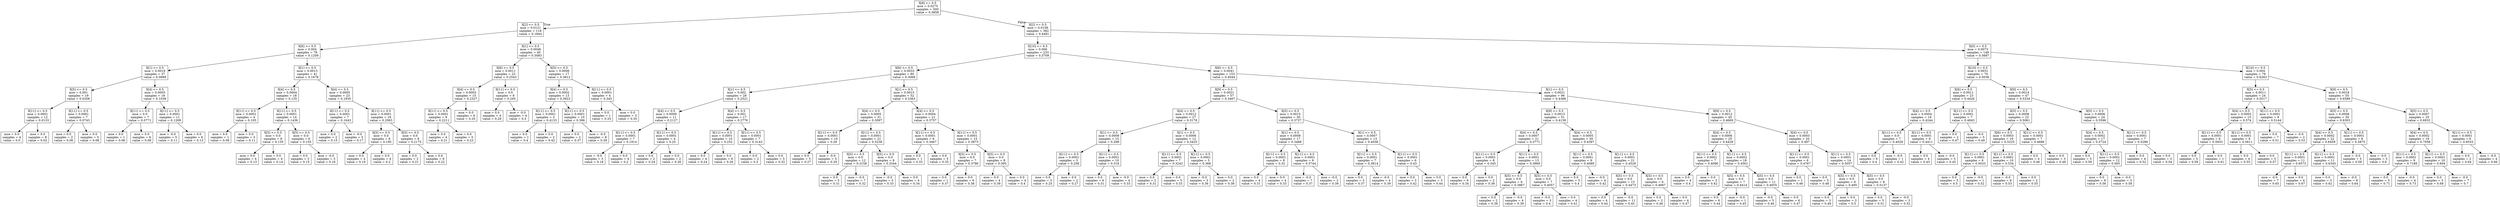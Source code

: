 digraph Tree {
node [shape=box] ;
0 [label="X[8] <= 0.5\nmse = 0.0275\nsamples = 500\nvalue = 0.3858"] ;
1 [label="X[2] <= 0.5\nmse = 0.0121\nsamples = 118\nvalue = 0.1844"] ;
0 -> 1 [labeldistance=2.5, labelangle=45, headlabel="True"] ;
2 [label="X[6] <= 0.5\nmse = 0.004\nsamples = 78\nvalue = 0.1209"] ;
1 -> 2 ;
3 [label="X[1] <= 0.5\nmse = 0.0019\nsamples = 37\nvalue = 0.0689"] ;
2 -> 3 ;
4 [label="X[5] <= 0.5\nmse = 0.001\nsamples = 19\nvalue = 0.0358"] ;
3 -> 4 ;
5 [label="X[11] <= 0.5\nmse = 0.0001\nsamples = 12\nvalue = 0.0133"] ;
4 -> 5 ;
6 [label="mse = 0.0\nsamples = 4\nvalue = 0.0"] ;
5 -> 6 ;
7 [label="mse = 0.0\nsamples = 8\nvalue = 0.02"] ;
5 -> 7 ;
8 [label="X[11] <= 0.5\nmse = 0.0001\nsamples = 7\nvalue = 0.0743"] ;
4 -> 8 ;
9 [label="mse = 0.0\nsamples = 2\nvalue = 0.06"] ;
8 -> 9 ;
10 [label="mse = 0.0\nsamples = 5\nvalue = 0.08"] ;
8 -> 10 ;
11 [label="X[4] <= 0.5\nmse = 0.0005\nsamples = 18\nvalue = 0.1039"] ;
3 -> 11 ;
12 [label="X[11] <= 0.5\nmse = 0.0\nsamples = 7\nvalue = 0.0771"] ;
11 -> 12 ;
13 [label="mse = 0.0\nsamples = 1\nvalue = 0.06"] ;
12 -> 13 ;
14 [label="mse = 0.0\nsamples = 6\nvalue = 0.08"] ;
12 -> 14 ;
15 [label="X[11] <= 0.5\nmse = 0.0001\nsamples = 11\nvalue = 0.1209"] ;
11 -> 15 ;
16 [label="mse = -0.0\nsamples = 5\nvalue = 0.11"] ;
15 -> 16 ;
17 [label="mse = 0.0\nsamples = 6\nvalue = 0.13"] ;
15 -> 17 ;
18 [label="X[1] <= 0.5\nmse = 0.0013\nsamples = 41\nvalue = 0.1678"] ;
2 -> 18 ;
19 [label="X[4] <= 0.5\nmse = 0.0004\nsamples = 18\nvalue = 0.135"] ;
18 -> 19 ;
20 [label="X[11] <= 0.5\nmse = 0.0001\nsamples = 4\nvalue = 0.105"] ;
19 -> 20 ;
21 [label="mse = 0.0\nsamples = 1\nvalue = 0.09"] ;
20 -> 21 ;
22 [label="mse = 0.0\nsamples = 3\nvalue = 0.11"] ;
20 -> 22 ;
23 [label="X[11] <= 0.5\nmse = 0.0001\nsamples = 14\nvalue = 0.1436"] ;
19 -> 23 ;
24 [label="X[5] <= 0.5\nmse = 0.0\nsamples = 8\nvalue = 0.135"] ;
23 -> 24 ;
25 [label="mse = 0.0\nsamples = 4\nvalue = 0.13"] ;
24 -> 25 ;
26 [label="mse = 0.0\nsamples = 4\nvalue = 0.14"] ;
24 -> 26 ;
27 [label="X[5] <= 0.5\nmse = 0.0\nsamples = 6\nvalue = 0.155"] ;
23 -> 27 ;
28 [label="mse = 0.0\nsamples = 3\nvalue = 0.15"] ;
27 -> 28 ;
29 [label="mse = -0.0\nsamples = 3\nvalue = 0.16"] ;
27 -> 29 ;
30 [label="X[4] <= 0.5\nmse = 0.0005\nsamples = 23\nvalue = 0.1935"] ;
18 -> 30 ;
31 [label="X[11] <= 0.5\nmse = 0.0001\nsamples = 7\nvalue = 0.1643"] ;
30 -> 31 ;
32 [label="mse = 0.0\nsamples = 2\nvalue = 0.15"] ;
31 -> 32 ;
33 [label="mse = -0.0\nsamples = 5\nvalue = 0.17"] ;
31 -> 33 ;
34 [label="X[11] <= 0.5\nmse = 0.0001\nsamples = 16\nvalue = 0.2063"] ;
30 -> 34 ;
35 [label="X[5] <= 0.5\nmse = 0.0\nsamples = 8\nvalue = 0.195"] ;
34 -> 35 ;
36 [label="mse = 0.0\nsamples = 4\nvalue = 0.19"] ;
35 -> 36 ;
37 [label="mse = 0.0\nsamples = 4\nvalue = 0.2"] ;
35 -> 37 ;
38 [label="X[5] <= 0.5\nmse = 0.0\nsamples = 8\nvalue = 0.2175"] ;
34 -> 38 ;
39 [label="mse = 0.0\nsamples = 2\nvalue = 0.21"] ;
38 -> 39 ;
40 [label="mse = 0.0\nsamples = 6\nvalue = 0.22"] ;
38 -> 40 ;
41 [label="X[1] <= 0.5\nmse = 0.0048\nsamples = 40\nvalue = 0.3083"] ;
1 -> 41 ;
42 [label="X[6] <= 0.5\nmse = 0.0011\nsamples = 23\nvalue = 0.2543"] ;
41 -> 42 ;
43 [label="X[4] <= 0.5\nmse = 0.0003\nsamples = 15\nvalue = 0.2327"] ;
42 -> 43 ;
44 [label="X[11] <= 0.5\nmse = 0.0001\nsamples = 9\nvalue = 0.2211"] ;
43 -> 44 ;
45 [label="mse = 0.0\nsamples = 4\nvalue = 0.21"] ;
44 -> 45 ;
46 [label="mse = 0.0\nsamples = 5\nvalue = 0.23"] ;
44 -> 46 ;
47 [label="mse = 0.0\nsamples = 6\nvalue = 0.25"] ;
43 -> 47 ;
48 [label="X[11] <= 0.5\nmse = 0.0\nsamples = 8\nvalue = 0.295"] ;
42 -> 48 ;
49 [label="mse = 0.0\nsamples = 4\nvalue = 0.29"] ;
48 -> 49 ;
50 [label="mse = -0.0\nsamples = 4\nvalue = 0.3"] ;
48 -> 50 ;
51 [label="X[5] <= 0.5\nmse = 0.0006\nsamples = 17\nvalue = 0.3812"] ;
41 -> 51 ;
52 [label="X[4] <= 0.5\nmse = 0.0002\nsamples = 13\nvalue = 0.3923"] ;
51 -> 52 ;
53 [label="X[11] <= 0.5\nmse = 0.0001\nsamples = 3\nvalue = 0.4133"] ;
52 -> 53 ;
54 [label="mse = 0.0\nsamples = 1\nvalue = 0.4"] ;
53 -> 54 ;
55 [label="mse = 0.0\nsamples = 2\nvalue = 0.42"] ;
53 -> 55 ;
56 [label="X[11] <= 0.5\nmse = 0.0001\nsamples = 10\nvalue = 0.386"] ;
52 -> 56 ;
57 [label="mse = 0.0\nsamples = 2\nvalue = 0.37"] ;
56 -> 57 ;
58 [label="mse = -0.0\nsamples = 8\nvalue = 0.39"] ;
56 -> 58 ;
59 [label="X[11] <= 0.5\nmse = 0.0001\nsamples = 4\nvalue = 0.345"] ;
51 -> 59 ;
60 [label="mse = 0.0\nsamples = 1\nvalue = 0.33"] ;
59 -> 60 ;
61 [label="mse = 0.0\nsamples = 3\nvalue = 0.35"] ;
59 -> 61 ;
62 [label="X[2] <= 0.5\nmse = 0.0158\nsamples = 382\nvalue = 0.4481"] ;
0 -> 62 [labeldistance=2.5, labelangle=-45, headlabel="False"] ;
63 [label="X[10] <= 0.5\nmse = 0.006\nsamples = 233\nvalue = 0.3709"] ;
62 -> 63 ;
64 [label="X[6] <= 0.5\nmse = 0.0033\nsamples = 80\nvalue = 0.3069"] ;
63 -> 64 ;
65 [label="X[1] <= 0.5\nmse = 0.002\nsamples = 28\nvalue = 0.2521"] ;
64 -> 65 ;
66 [label="X[4] <= 0.5\nmse = 0.0009\nsamples = 11\nvalue = 0.2127"] ;
65 -> 66 ;
67 [label="X[11] <= 0.5\nmse = 0.0001\nsamples = 7\nvalue = 0.1914"] ;
66 -> 67 ;
68 [label="mse = -0.0\nsamples = 3\nvalue = 0.18"] ;
67 -> 68 ;
69 [label="mse = 0.0\nsamples = 4\nvalue = 0.2"] ;
67 -> 69 ;
70 [label="X[11] <= 0.5\nmse = 0.0001\nsamples = 4\nvalue = 0.25"] ;
66 -> 70 ;
71 [label="mse = 0.0\nsamples = 2\nvalue = 0.24"] ;
70 -> 71 ;
72 [label="mse = 0.0\nsamples = 2\nvalue = 0.26"] ;
70 -> 72 ;
73 [label="X[4] <= 0.5\nmse = 0.001\nsamples = 17\nvalue = 0.2776"] ;
65 -> 73 ;
74 [label="X[11] <= 0.5\nmse = 0.0001\nsamples = 10\nvalue = 0.252"] ;
73 -> 74 ;
75 [label="mse = 0.0\nsamples = 4\nvalue = 0.24"] ;
74 -> 75 ;
76 [label="mse = 0.0\nsamples = 6\nvalue = 0.26"] ;
74 -> 76 ;
77 [label="X[11] <= 0.5\nmse = 0.0001\nsamples = 7\nvalue = 0.3143"] ;
73 -> 77 ;
78 [label="mse = 0.0\nsamples = 2\nvalue = 0.3"] ;
77 -> 78 ;
79 [label="mse = 0.0\nsamples = 5\nvalue = 0.32"] ;
77 -> 79 ;
80 [label="X[1] <= 0.5\nmse = 0.0015\nsamples = 52\nvalue = 0.3363"] ;
64 -> 80 ;
81 [label="X[4] <= 0.5\nmse = 0.0005\nsamples = 31\nvalue = 0.3097"] ;
80 -> 81 ;
82 [label="X[11] <= 0.5\nmse = 0.0001\nsamples = 10\nvalue = 0.28"] ;
81 -> 82 ;
83 [label="mse = 0.0\nsamples = 5\nvalue = 0.27"] ;
82 -> 83 ;
84 [label="mse = -0.0\nsamples = 5\nvalue = 0.29"] ;
82 -> 84 ;
85 [label="X[11] <= 0.5\nmse = 0.0001\nsamples = 21\nvalue = 0.3238"] ;
81 -> 85 ;
86 [label="X[5] <= 0.5\nmse = 0.0\nsamples = 12\nvalue = 0.3158"] ;
85 -> 86 ;
87 [label="mse = 0.0\nsamples = 5\nvalue = 0.31"] ;
86 -> 87 ;
88 [label="mse = -0.0\nsamples = 7\nvalue = 0.32"] ;
86 -> 88 ;
89 [label="X[5] <= 0.5\nmse = 0.0\nsamples = 9\nvalue = 0.3344"] ;
85 -> 89 ;
90 [label="mse = -0.0\nsamples = 5\nvalue = 0.33"] ;
89 -> 90 ;
91 [label="mse = 0.0\nsamples = 4\nvalue = 0.34"] ;
89 -> 91 ;
92 [label="X[4] <= 0.5\nmse = 0.0004\nsamples = 21\nvalue = 0.3757"] ;
80 -> 92 ;
93 [label="X[11] <= 0.5\nmse = 0.0001\nsamples = 6\nvalue = 0.3467"] ;
92 -> 93 ;
94 [label="mse = 0.0\nsamples = 1\nvalue = 0.33"] ;
93 -> 94 ;
95 [label="mse = 0.0\nsamples = 5\nvalue = 0.35"] ;
93 -> 95 ;
96 [label="X[11] <= 0.5\nmse = 0.0001\nsamples = 15\nvalue = 0.3873"] ;
92 -> 96 ;
97 [label="X[5] <= 0.5\nmse = 0.0\nsamples = 7\nvalue = 0.3786"] ;
96 -> 97 ;
98 [label="mse = 0.0\nsamples = 1\nvalue = 0.37"] ;
97 -> 98 ;
99 [label="mse = 0.0\nsamples = 6\nvalue = 0.38"] ;
97 -> 99 ;
100 [label="X[5] <= 0.5\nmse = 0.0\nsamples = 8\nvalue = 0.395"] ;
96 -> 100 ;
101 [label="mse = 0.0\nsamples = 4\nvalue = 0.39"] ;
100 -> 101 ;
102 [label="mse = 0.0\nsamples = 4\nvalue = 0.4"] ;
100 -> 102 ;
103 [label="X[6] <= 0.5\nmse = 0.0041\nsamples = 153\nvalue = 0.4044"] ;
63 -> 103 ;
104 [label="X[9] <= 0.5\nmse = 0.0021\nsamples = 57\nvalue = 0.3467"] ;
103 -> 104 ;
105 [label="X[4] <= 0.5\nmse = 0.0012\nsamples = 27\nvalue = 0.3178"] ;
104 -> 105 ;
106 [label="X[1] <= 0.5\nmse = 0.0009\nsamples = 15\nvalue = 0.298"] ;
105 -> 106 ;
107 [label="X[11] <= 0.5\nmse = 0.0001\nsamples = 5\nvalue = 0.258"] ;
106 -> 107 ;
108 [label="mse = 0.0\nsamples = 3\nvalue = 0.25"] ;
107 -> 108 ;
109 [label="mse = 0.0\nsamples = 2\nvalue = 0.27"] ;
107 -> 109 ;
110 [label="X[11] <= 0.5\nmse = 0.0001\nsamples = 10\nvalue = 0.318"] ;
106 -> 110 ;
111 [label="mse = 0.0\nsamples = 6\nvalue = 0.31"] ;
110 -> 111 ;
112 [label="mse = -0.0\nsamples = 4\nvalue = 0.33"] ;
110 -> 112 ;
113 [label="X[1] <= 0.5\nmse = 0.0006\nsamples = 12\nvalue = 0.3425"] ;
105 -> 113 ;
114 [label="X[11] <= 0.5\nmse = 0.0001\nsamples = 7\nvalue = 0.3243"] ;
113 -> 114 ;
115 [label="mse = 0.0\nsamples = 2\nvalue = 0.31"] ;
114 -> 115 ;
116 [label="mse = 0.0\nsamples = 5\nvalue = 0.33"] ;
114 -> 116 ;
117 [label="X[11] <= 0.5\nmse = 0.0001\nsamples = 5\nvalue = 0.368"] ;
113 -> 117 ;
118 [label="mse = -0.0\nsamples = 3\nvalue = 0.36"] ;
117 -> 118 ;
119 [label="mse = 0.0\nsamples = 2\nvalue = 0.38"] ;
117 -> 119 ;
120 [label="X[5] <= 0.5\nmse = 0.0015\nsamples = 30\nvalue = 0.3727"] ;
104 -> 120 ;
121 [label="X[1] <= 0.5\nmse = 0.0008\nsamples = 17\nvalue = 0.3488"] ;
120 -> 121 ;
122 [label="X[11] <= 0.5\nmse = 0.0001\nsamples = 8\nvalue = 0.32"] ;
121 -> 122 ;
123 [label="mse = 0.0\nsamples = 4\nvalue = 0.31"] ;
122 -> 123 ;
124 [label="mse = 0.0\nsamples = 4\nvalue = 0.33"] ;
122 -> 124 ;
125 [label="X[11] <= 0.5\nmse = 0.0001\nsamples = 9\nvalue = 0.3744"] ;
121 -> 125 ;
126 [label="mse = -0.0\nsamples = 7\nvalue = 0.37"] ;
125 -> 126 ;
127 [label="mse = -0.0\nsamples = 2\nvalue = 0.39"] ;
125 -> 127 ;
128 [label="X[1] <= 0.5\nmse = 0.0007\nsamples = 13\nvalue = 0.4038"] ;
120 -> 128 ;
129 [label="X[11] <= 0.5\nmse = 0.0001\nsamples = 7\nvalue = 0.3814"] ;
128 -> 129 ;
130 [label="mse = 0.0\nsamples = 3\nvalue = 0.37"] ;
129 -> 130 ;
131 [label="mse = -0.0\nsamples = 4\nvalue = 0.39"] ;
129 -> 131 ;
132 [label="X[11] <= 0.5\nmse = 0.0001\nsamples = 6\nvalue = 0.43"] ;
128 -> 132 ;
133 [label="mse = 0.0\nsamples = 3\nvalue = 0.42"] ;
132 -> 133 ;
134 [label="mse = 0.0\nsamples = 3\nvalue = 0.44"] ;
132 -> 134 ;
135 [label="X[1] <= 0.5\nmse = 0.0021\nsamples = 96\nvalue = 0.4388"] ;
103 -> 135 ;
136 [label="X[9] <= 0.5\nmse = 0.0015\nsamples = 51\nvalue = 0.4139"] ;
135 -> 136 ;
137 [label="X[4] <= 0.5\nmse = 0.0007\nsamples = 21\nvalue = 0.3771"] ;
136 -> 137 ;
138 [label="X[11] <= 0.5\nmse = 0.0001\nsamples = 8\nvalue = 0.345"] ;
137 -> 138 ;
139 [label="mse = 0.0\nsamples = 6\nvalue = 0.34"] ;
138 -> 139 ;
140 [label="mse = 0.0\nsamples = 2\nvalue = 0.36"] ;
138 -> 140 ;
141 [label="X[11] <= 0.5\nmse = 0.0001\nsamples = 13\nvalue = 0.3969"] ;
137 -> 141 ;
142 [label="X[5] <= 0.5\nmse = 0.0\nsamples = 6\nvalue = 0.3867"] ;
141 -> 142 ;
143 [label="mse = 0.0\nsamples = 2\nvalue = 0.38"] ;
142 -> 143 ;
144 [label="mse = -0.0\nsamples = 4\nvalue = 0.39"] ;
142 -> 144 ;
145 [label="X[5] <= 0.5\nmse = 0.0\nsamples = 7\nvalue = 0.4057"] ;
141 -> 145 ;
146 [label="mse = -0.0\nsamples = 3\nvalue = 0.4"] ;
145 -> 146 ;
147 [label="mse = 0.0\nsamples = 4\nvalue = 0.41"] ;
145 -> 147 ;
148 [label="X[4] <= 0.5\nmse = 0.0005\nsamples = 30\nvalue = 0.4397"] ;
136 -> 148 ;
149 [label="X[11] <= 0.5\nmse = 0.0001\nsamples = 9\nvalue = 0.4089"] ;
148 -> 149 ;
150 [label="mse = 0.0\nsamples = 5\nvalue = 0.4"] ;
149 -> 150 ;
151 [label="mse = -0.0\nsamples = 4\nvalue = 0.42"] ;
149 -> 151 ;
152 [label="X[11] <= 0.5\nmse = 0.0001\nsamples = 21\nvalue = 0.4529"] ;
148 -> 152 ;
153 [label="X[5] <= 0.5\nmse = 0.0\nsamples = 15\nvalue = 0.4473"] ;
152 -> 153 ;
154 [label="mse = 0.0\nsamples = 4\nvalue = 0.44"] ;
153 -> 154 ;
155 [label="mse = -0.0\nsamples = 11\nvalue = 0.45"] ;
153 -> 155 ;
156 [label="X[5] <= 0.5\nmse = 0.0\nsamples = 6\nvalue = 0.4667"] ;
152 -> 156 ;
157 [label="mse = 0.0\nsamples = 2\nvalue = 0.46"] ;
156 -> 157 ;
158 [label="mse = 0.0\nsamples = 4\nvalue = 0.47"] ;
156 -> 158 ;
159 [label="X[9] <= 0.5\nmse = 0.0012\nsamples = 45\nvalue = 0.4669"] ;
135 -> 159 ;
160 [label="X[4] <= 0.5\nmse = 0.0006\nsamples = 25\nvalue = 0.4428"] ;
159 -> 160 ;
161 [label="X[11] <= 0.5\nmse = 0.0001\nsamples = 7\nvalue = 0.4086"] ;
160 -> 161 ;
162 [label="mse = 0.0\nsamples = 4\nvalue = 0.4"] ;
161 -> 162 ;
163 [label="mse = 0.0\nsamples = 3\nvalue = 0.42"] ;
161 -> 163 ;
164 [label="X[11] <= 0.5\nmse = 0.0002\nsamples = 18\nvalue = 0.4561"] ;
160 -> 164 ;
165 [label="X[5] <= 0.5\nmse = 0.0\nsamples = 7\nvalue = 0.4414"] ;
164 -> 165 ;
166 [label="mse = 0.0\nsamples = 6\nvalue = 0.44"] ;
165 -> 166 ;
167 [label="mse = -0.0\nsamples = 1\nvalue = 0.45"] ;
165 -> 167 ;
168 [label="X[5] <= 0.5\nmse = 0.0\nsamples = 11\nvalue = 0.4655"] ;
164 -> 168 ;
169 [label="mse = -0.0\nsamples = 5\nvalue = 0.46"] ;
168 -> 169 ;
170 [label="mse = 0.0\nsamples = 6\nvalue = 0.47"] ;
168 -> 170 ;
171 [label="X[4] <= 0.5\nmse = 0.0003\nsamples = 20\nvalue = 0.497"] ;
159 -> 171 ;
172 [label="X[11] <= 0.5\nmse = 0.0001\nsamples = 6\nvalue = 0.4767"] ;
171 -> 172 ;
173 [label="mse = 0.0\nsamples = 1\nvalue = 0.46"] ;
172 -> 173 ;
174 [label="mse = 0.0\nsamples = 5\nvalue = 0.48"] ;
172 -> 174 ;
175 [label="X[11] <= 0.5\nmse = 0.0001\nsamples = 14\nvalue = 0.5057"] ;
171 -> 175 ;
176 [label="X[5] <= 0.5\nmse = 0.0\nsamples = 6\nvalue = 0.495"] ;
175 -> 176 ;
177 [label="mse = 0.0\nsamples = 3\nvalue = 0.49"] ;
176 -> 177 ;
178 [label="mse = 0.0\nsamples = 3\nvalue = 0.5"] ;
176 -> 178 ;
179 [label="X[5] <= 0.5\nmse = 0.0\nsamples = 8\nvalue = 0.5137"] ;
175 -> 179 ;
180 [label="mse = 0.0\nsamples = 5\nvalue = 0.51"] ;
179 -> 180 ;
181 [label="mse = -0.0\nsamples = 3\nvalue = 0.52"] ;
179 -> 181 ;
182 [label="X[0] <= 0.5\nmse = 0.0073\nsamples = 149\nvalue = 0.5687"] ;
62 -> 182 ;
183 [label="X[10] <= 0.5\nmse = 0.0031\nsamples = 70\nvalue = 0.5036"] ;
182 -> 183 ;
184 [label="X[6] <= 0.5\nmse = 0.0011\nsamples = 23\nvalue = 0.4426"] ;
183 -> 184 ;
185 [label="X[4] <= 0.5\nmse = 0.0004\nsamples = 16\nvalue = 0.4244"] ;
184 -> 185 ;
186 [label="X[11] <= 0.5\nmse = 0.0\nsamples = 7\nvalue = 0.4029"] ;
185 -> 186 ;
187 [label="mse = 0.0\nsamples = 6\nvalue = 0.4"] ;
186 -> 187 ;
188 [label="mse = -0.0\nsamples = 1\nvalue = 0.42"] ;
186 -> 188 ;
189 [label="X[11] <= 0.5\nmse = 0.0001\nsamples = 9\nvalue = 0.4411"] ;
185 -> 189 ;
190 [label="mse = 0.0\nsamples = 4\nvalue = 0.43"] ;
189 -> 190 ;
191 [label="mse = -0.0\nsamples = 5\nvalue = 0.45"] ;
189 -> 191 ;
192 [label="X[11] <= 0.5\nmse = 0.0001\nsamples = 7\nvalue = 0.4843"] ;
184 -> 192 ;
193 [label="mse = 0.0\nsamples = 2\nvalue = 0.47"] ;
192 -> 193 ;
194 [label="mse = -0.0\nsamples = 5\nvalue = 0.49"] ;
192 -> 194 ;
195 [label="X[9] <= 0.5\nmse = 0.0014\nsamples = 47\nvalue = 0.5334"] ;
183 -> 195 ;
196 [label="X[5] <= 0.5\nmse = 0.0008\nsamples = 23\nvalue = 0.5061"] ;
195 -> 196 ;
197 [label="X[6] <= 0.5\nmse = 0.0003\nsamples = 16\nvalue = 0.5225"] ;
196 -> 197 ;
198 [label="X[11] <= 0.5\nmse = 0.0001\nsamples = 6\nvalue = 0.5033"] ;
197 -> 198 ;
199 [label="mse = 0.0\nsamples = 5\nvalue = 0.5"] ;
198 -> 199 ;
200 [label="mse = -0.0\nsamples = 1\nvalue = 0.52"] ;
198 -> 200 ;
201 [label="X[11] <= 0.5\nmse = 0.0001\nsamples = 10\nvalue = 0.534"] ;
197 -> 201 ;
202 [label="mse = -0.0\nsamples = 8\nvalue = 0.53"] ;
201 -> 202 ;
203 [label="mse = 0.0\nsamples = 2\nvalue = 0.55"] ;
201 -> 203 ;
204 [label="X[11] <= 0.5\nmse = 0.0001\nsamples = 7\nvalue = 0.4686"] ;
196 -> 204 ;
205 [label="mse = 0.0\nsamples = 4\nvalue = 0.46"] ;
204 -> 205 ;
206 [label="mse = 0.0\nsamples = 3\nvalue = 0.48"] ;
204 -> 206 ;
207 [label="X[5] <= 0.5\nmse = 0.0006\nsamples = 24\nvalue = 0.5596"] ;
195 -> 207 ;
208 [label="X[4] <= 0.5\nmse = 0.0002\nsamples = 17\nvalue = 0.5724"] ;
207 -> 208 ;
209 [label="mse = 0.0\nsamples = 5\nvalue = 0.59"] ;
208 -> 209 ;
210 [label="X[11] <= 0.5\nmse = 0.0001\nsamples = 12\nvalue = 0.565"] ;
208 -> 210 ;
211 [label="mse = 0.0\nsamples = 9\nvalue = 0.56"] ;
210 -> 211 ;
212 [label="mse = -0.0\nsamples = 3\nvalue = 0.58"] ;
210 -> 212 ;
213 [label="X[11] <= 0.5\nmse = 0.0001\nsamples = 7\nvalue = 0.5286"] ;
207 -> 213 ;
214 [label="mse = 0.0\nsamples = 4\nvalue = 0.52"] ;
213 -> 214 ;
215 [label="mse = 0.0\nsamples = 3\nvalue = 0.54"] ;
213 -> 215 ;
216 [label="X[10] <= 0.5\nmse = 0.004\nsamples = 79\nvalue = 0.6263"] ;
182 -> 216 ;
217 [label="X[5] <= 0.5\nmse = 0.0011\nsamples = 24\nvalue = 0.5517"] ;
216 -> 217 ;
218 [label="X[4] <= 0.5\nmse = 0.0003\nsamples = 15\nvalue = 0.574"] ;
217 -> 218 ;
219 [label="X[11] <= 0.5\nmse = 0.0001\nsamples = 6\nvalue = 0.5933"] ;
218 -> 219 ;
220 [label="mse = 0.0\nsamples = 5\nvalue = 0.59"] ;
219 -> 220 ;
221 [label="mse = 0.0\nsamples = 1\nvalue = 0.61"] ;
219 -> 221 ;
222 [label="X[11] <= 0.5\nmse = 0.0001\nsamples = 9\nvalue = 0.5611"] ;
218 -> 222 ;
223 [label="mse = 0.0\nsamples = 4\nvalue = 0.55"] ;
222 -> 223 ;
224 [label="mse = 0.0\nsamples = 5\nvalue = 0.57"] ;
222 -> 224 ;
225 [label="X[11] <= 0.5\nmse = 0.0001\nsamples = 9\nvalue = 0.5144"] ;
217 -> 225 ;
226 [label="mse = 0.0\nsamples = 7\nvalue = 0.51"] ;
225 -> 226 ;
227 [label="mse = -0.0\nsamples = 2\nvalue = 0.53"] ;
225 -> 227 ;
228 [label="X[9] <= 0.5\nmse = 0.0018\nsamples = 55\nvalue = 0.6589"] ;
216 -> 228 ;
229 [label="X[5] <= 0.5\nmse = 0.0008\nsamples = 30\nvalue = 0.6303"] ;
228 -> 229 ;
230 [label="X[4] <= 0.5\nmse = 0.0002\nsamples = 22\nvalue = 0.6459"] ;
229 -> 230 ;
231 [label="X[11] <= 0.5\nmse = 0.0001\nsamples = 11\nvalue = 0.6573"] ;
230 -> 231 ;
232 [label="mse = -0.0\nsamples = 7\nvalue = 0.65"] ;
231 -> 232 ;
233 [label="mse = 0.0\nsamples = 4\nvalue = 0.67"] ;
231 -> 233 ;
234 [label="X[11] <= 0.5\nmse = 0.0001\nsamples = 11\nvalue = 0.6345"] ;
230 -> 234 ;
235 [label="mse = 0.0\nsamples = 3\nvalue = 0.62"] ;
234 -> 235 ;
236 [label="mse = -0.0\nsamples = 8\nvalue = 0.64"] ;
234 -> 236 ;
237 [label="X[11] <= 0.5\nmse = 0.0001\nsamples = 8\nvalue = 0.5875"] ;
229 -> 237 ;
238 [label="mse = -0.0\nsamples = 5\nvalue = 0.58"] ;
237 -> 238 ;
239 [label="mse = -0.0\nsamples = 3\nvalue = 0.6"] ;
237 -> 239 ;
240 [label="X[5] <= 0.5\nmse = 0.0007\nsamples = 25\nvalue = 0.6932"] ;
228 -> 240 ;
241 [label="X[4] <= 0.5\nmse = 0.0002\nsamples = 19\nvalue = 0.7058"] ;
240 -> 241 ;
242 [label="X[11] <= 0.5\nmse = 0.0001\nsamples = 9\nvalue = 0.7189"] ;
241 -> 242 ;
243 [label="mse = 0.0\nsamples = 5\nvalue = 0.71"] ;
242 -> 243 ;
244 [label="mse = -0.0\nsamples = 4\nvalue = 0.73"] ;
242 -> 244 ;
245 [label="X[11] <= 0.5\nmse = 0.0001\nsamples = 10\nvalue = 0.694"] ;
241 -> 245 ;
246 [label="mse = 0.0\nsamples = 3\nvalue = 0.68"] ;
245 -> 246 ;
247 [label="mse = -0.0\nsamples = 7\nvalue = 0.7"] ;
245 -> 247 ;
248 [label="X[11] <= 0.5\nmse = 0.0001\nsamples = 6\nvalue = 0.6533"] ;
240 -> 248 ;
249 [label="mse = 0.0\nsamples = 2\nvalue = 0.64"] ;
248 -> 249 ;
250 [label="mse = -0.0\nsamples = 4\nvalue = 0.66"] ;
248 -> 250 ;
}